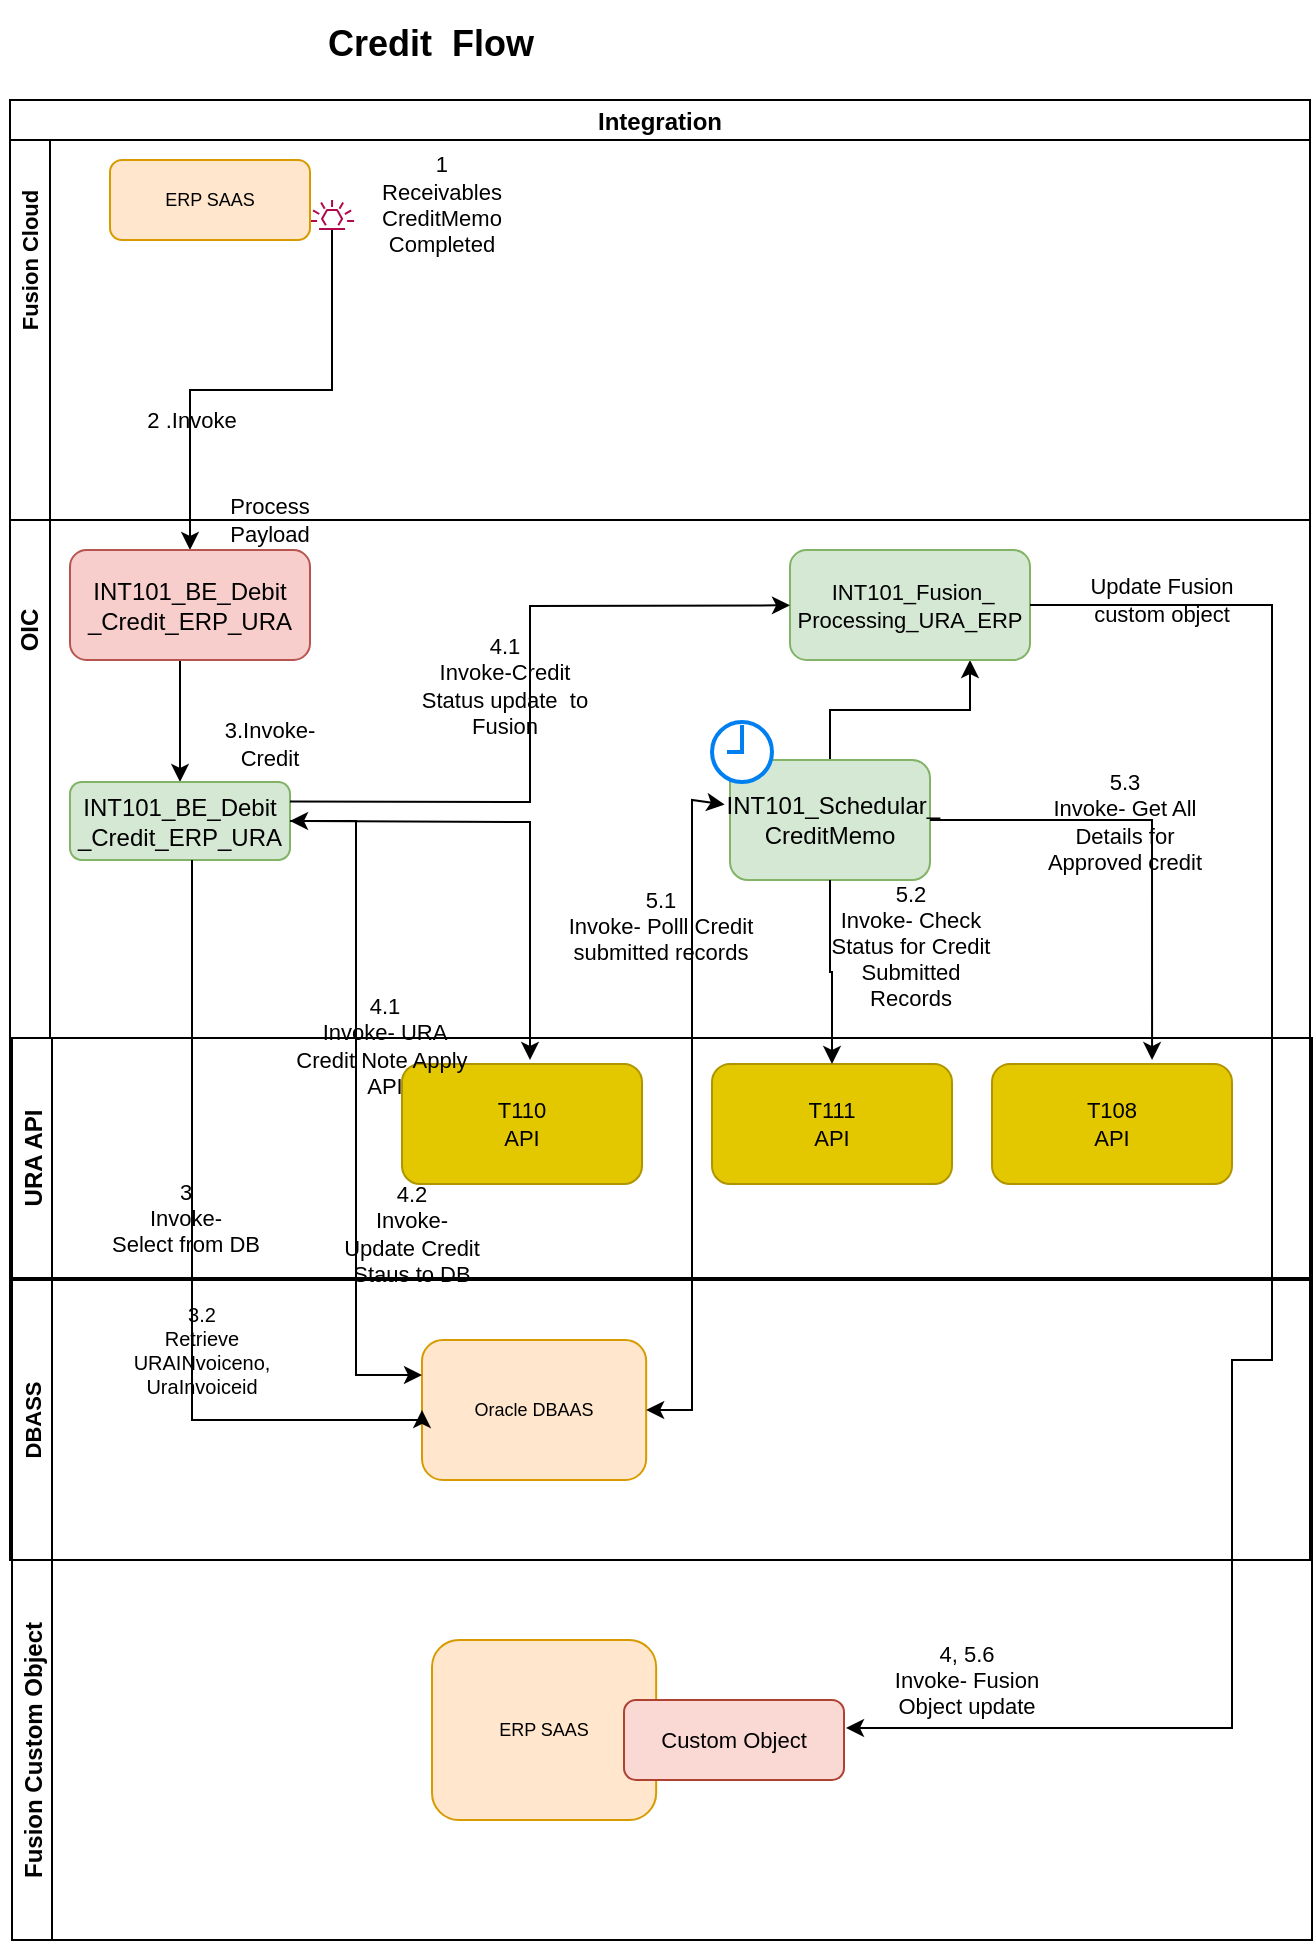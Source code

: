 <mxfile version="16.2.7" type="github">
  <diagram id="QBchSwfQgvvRqoAkoElo" name="Page-1">
    <mxGraphModel dx="914" dy="434" grid="1" gridSize="10" guides="1" tooltips="1" connect="1" arrows="1" fold="1" page="1" pageScale="1" pageWidth="850" pageHeight="1100" math="0" shadow="0">
      <root>
        <mxCell id="0" />
        <mxCell id="1" parent="0" />
        <mxCell id="_aDls08xKMx5EJanJG5F-8" value="Integration " style="swimlane;childLayout=stackLayout;resizeParent=1;resizeParentMax=0;horizontal=1;startSize=20;horizontalStack=0;" parent="1" vertex="1">
          <mxGeometry x="179" y="700" width="650" height="730" as="geometry" />
        </mxCell>
        <mxCell id="_aDls08xKMx5EJanJG5F-9" value="" style="swimlane;startSize=20;horizontal=0;" parent="_aDls08xKMx5EJanJG5F-8" vertex="1">
          <mxGeometry y="20" width="650" height="190" as="geometry" />
        </mxCell>
        <mxCell id="_aDls08xKMx5EJanJG5F-10" value="&lt;font style=&quot;font-size: 11px&quot;&gt;Fusion Cloud&lt;/font&gt;" style="text;html=1;strokeColor=none;fillColor=none;align=center;verticalAlign=middle;whiteSpace=wrap;rounded=0;rotation=-90;fontStyle=1" parent="_aDls08xKMx5EJanJG5F-9" vertex="1">
          <mxGeometry x="-35" y="45" width="90" height="30" as="geometry" />
        </mxCell>
        <mxCell id="_aDls08xKMx5EJanJG5F-11" value="" style="sketch=0;outlineConnect=0;fontColor=#232F3E;gradientColor=none;fillColor=#B0084D;strokeColor=none;dashed=0;verticalLabelPosition=bottom;verticalAlign=top;align=center;html=1;fontSize=12;fontStyle=0;aspect=fixed;pointerEvents=1;shape=mxgraph.aws4.eventbridge_default_event_bus_resource;" parent="_aDls08xKMx5EJanJG5F-9" vertex="1">
          <mxGeometry x="150" y="30" width="22.08" height="15" as="geometry" />
        </mxCell>
        <mxCell id="_aDls08xKMx5EJanJG5F-13" value="ERP SAAS" style="rounded=1;whiteSpace=wrap;html=1;fontSize=9;fillColor=#ffe6cc;strokeColor=#d79b00;" parent="_aDls08xKMx5EJanJG5F-9" vertex="1">
          <mxGeometry x="50" y="10" width="100" height="40" as="geometry" />
        </mxCell>
        <mxCell id="_aDls08xKMx5EJanJG5F-41" value="&lt;div style=&quot;font-size: 11px&quot;&gt;&lt;span&gt;&lt;font style=&quot;font-size: 11px&quot;&gt;&lt;span&gt;	&lt;/span&gt;&lt;span&gt;	&lt;/span&gt;&lt;span&gt;	&lt;/span&gt;1&lt;/font&gt;&lt;/span&gt;&lt;/div&gt;&lt;div style=&quot;font-size: 11px&quot;&gt;&lt;span&gt;&lt;font style=&quot;font-size: 11px&quot;&gt;&lt;span lang=&quot;EN-GB&quot;&gt;&lt;span&gt;	&lt;/span&gt;&lt;span&gt;	&lt;/span&gt;&lt;span&gt;	&lt;/span&gt;&lt;span&gt;	&lt;/span&gt;&lt;span&gt;	&lt;/span&gt;Receivables&lt;/span&gt;&lt;/font&gt;&lt;/span&gt;&lt;/div&gt;&lt;div style=&quot;font-size: 11px&quot;&gt;&lt;span&gt;&lt;font style=&quot;font-size: 11px&quot;&gt;&lt;span lang=&quot;EN-GB&quot;&gt;CreditMemo&lt;/span&gt;&lt;/font&gt;&lt;/span&gt;&lt;/div&gt;&lt;div style=&quot;font-size: 11px&quot;&gt;&lt;span&gt;&lt;font style=&quot;font-size: 11px&quot;&gt;&lt;span lang=&quot;EN-GB&quot;&gt;&lt;span&gt;	&lt;/span&gt;&lt;span&gt;	&lt;/span&gt;Completed&lt;/span&gt;&lt;/font&gt;&lt;/span&gt;&lt;/div&gt;&lt;div style=&quot;font-size: 11px&quot;&gt;&lt;span&gt;&lt;font style=&quot;font-size: 11px&quot;&gt;&lt;br&gt;&lt;/font&gt;&lt;/span&gt;&lt;/div&gt;&lt;div style=&quot;font-size: 11px&quot;&gt;&lt;span&gt;&lt;font style=&quot;font-size: 11px&quot;&gt;&lt;br&gt;&lt;br&gt;&lt;/font&gt;&lt;/span&gt;&lt;/div&gt;" style="text;html=1;strokeColor=none;fillColor=none;align=center;verticalAlign=middle;whiteSpace=wrap;rounded=0;fontSize=9;fontStyle=0" parent="_aDls08xKMx5EJanJG5F-9" vertex="1">
          <mxGeometry x="140" y="30" width="152" height="44" as="geometry" />
        </mxCell>
        <mxCell id="_aDls08xKMx5EJanJG5F-28" style="edgeStyle=orthogonalEdgeStyle;rounded=0;orthogonalLoop=1;jettySize=auto;html=1;fontSize=11;" parent="_aDls08xKMx5EJanJG5F-8" source="_aDls08xKMx5EJanJG5F-11" target="_aDls08xKMx5EJanJG5F-20" edge="1">
          <mxGeometry relative="1" as="geometry" />
        </mxCell>
        <mxCell id="_aDls08xKMx5EJanJG5F-16" value="" style="swimlane;startSize=20;horizontal=0;" parent="_aDls08xKMx5EJanJG5F-8" vertex="1">
          <mxGeometry y="210" width="650" height="520" as="geometry" />
        </mxCell>
        <mxCell id="_aDls08xKMx5EJanJG5F-17" value="&lt;b&gt;OIC&lt;/b&gt;" style="text;html=1;strokeColor=none;fillColor=none;align=center;verticalAlign=middle;whiteSpace=wrap;rounded=0;rotation=-90;" parent="_aDls08xKMx5EJanJG5F-16" vertex="1">
          <mxGeometry x="-20" y="50" width="60" height="10" as="geometry" />
        </mxCell>
        <mxCell id="_aDls08xKMx5EJanJG5F-45" value="" style="edgeStyle=orthogonalEdgeStyle;rounded=0;orthogonalLoop=1;jettySize=auto;html=1;fontSize=11;" parent="_aDls08xKMx5EJanJG5F-16" source="_aDls08xKMx5EJanJG5F-20" target="_aDls08xKMx5EJanJG5F-44" edge="1">
          <mxGeometry relative="1" as="geometry">
            <Array as="points">
              <mxPoint x="85" y="90" />
              <mxPoint x="85" y="90" />
            </Array>
          </mxGeometry>
        </mxCell>
        <mxCell id="_aDls08xKMx5EJanJG5F-20" value="&lt;div&gt;INT101_BE_Debit&lt;/div&gt;&lt;div&gt;_Credit_ERP_URA&lt;/div&gt;" style="rounded=1;whiteSpace=wrap;html=1;fillColor=#f8cecc;strokeColor=#b85450;fontStyle=0" parent="_aDls08xKMx5EJanJG5F-16" vertex="1">
          <mxGeometry x="30" y="15" width="120" height="55" as="geometry" />
        </mxCell>
        <mxCell id="B8IcdggADXOZ8Fm9hswP-22" style="edgeStyle=orthogonalEdgeStyle;rounded=0;orthogonalLoop=1;jettySize=auto;html=1;entryX=0.75;entryY=1;entryDx=0;entryDy=0;" edge="1" parent="_aDls08xKMx5EJanJG5F-16" source="_aDls08xKMx5EJanJG5F-21" target="_aDls08xKMx5EJanJG5F-22">
          <mxGeometry relative="1" as="geometry" />
        </mxCell>
        <mxCell id="_aDls08xKMx5EJanJG5F-21" value="&lt;div&gt;&amp;nbsp;INT101_Schedular_&lt;/div&gt;&lt;div&gt;CreditMemo&lt;/div&gt;" style="rounded=1;whiteSpace=wrap;html=1;fillColor=#d5e8d4;strokeColor=#82b366;fontStyle=0" parent="_aDls08xKMx5EJanJG5F-16" vertex="1">
          <mxGeometry x="360" y="120" width="100" height="60" as="geometry" />
        </mxCell>
        <mxCell id="_aDls08xKMx5EJanJG5F-22" value="&lt;div style=&quot;font-size: 11px&quot;&gt;&amp;nbsp;&lt;font style=&quot;font-size: 11px&quot;&gt;INT101_Fusion_&lt;/font&gt;&lt;/div&gt;&lt;div style=&quot;font-size: 11px&quot;&gt;&lt;font style=&quot;font-size: 11px&quot;&gt;Processing_URA_ERP&lt;/font&gt;&lt;/div&gt;" style="rounded=1;whiteSpace=wrap;html=1;fillColor=#d5e8d4;strokeColor=#82b366;" parent="_aDls08xKMx5EJanJG5F-16" vertex="1">
          <mxGeometry x="390" y="15" width="120" height="55" as="geometry" />
        </mxCell>
        <mxCell id="_aDls08xKMx5EJanJG5F-23" value="Process Payload" style="text;html=1;strokeColor=none;fillColor=none;align=center;verticalAlign=middle;whiteSpace=wrap;rounded=0;fontSize=11;" parent="_aDls08xKMx5EJanJG5F-16" vertex="1">
          <mxGeometry x="100" y="-15" width="60" height="30" as="geometry" />
        </mxCell>
        <mxCell id="_aDls08xKMx5EJanJG5F-44" value="INT101_BE_Debit _Credit_ERP_URA" style="rounded=1;whiteSpace=wrap;html=1;fillColor=#d5e8d4;strokeColor=#82b366;" parent="_aDls08xKMx5EJanJG5F-16" vertex="1">
          <mxGeometry x="30" y="131" width="110" height="39" as="geometry" />
        </mxCell>
        <mxCell id="_aDls08xKMx5EJanJG5F-49" value="3.Invoke-Credit " style="text;html=1;strokeColor=none;fillColor=none;align=center;verticalAlign=middle;whiteSpace=wrap;rounded=0;fontSize=11;" parent="_aDls08xKMx5EJanJG5F-16" vertex="1">
          <mxGeometry x="100" y="97" width="60" height="30" as="geometry" />
        </mxCell>
        <mxCell id="B8IcdggADXOZ8Fm9hswP-4" value="" style="endArrow=classic;startArrow=classic;html=1;rounded=0;exitX=1;exitY=0.5;exitDx=0;exitDy=0;" edge="1" parent="_aDls08xKMx5EJanJG5F-16" source="_aDls08xKMx5EJanJG5F-44">
          <mxGeometry width="50" height="50" relative="1" as="geometry">
            <mxPoint x="140" y="200" as="sourcePoint" />
            <mxPoint x="260" y="270" as="targetPoint" />
            <Array as="points">
              <mxPoint x="260" y="151" />
            </Array>
          </mxGeometry>
        </mxCell>
        <mxCell id="B8IcdggADXOZ8Fm9hswP-9" value="&lt;div&gt;4.1&lt;/div&gt;&lt;div&gt;Invoke-Credit Status update&amp;nbsp; to Fusion &lt;br&gt;&lt;/div&gt;" style="text;html=1;strokeColor=none;fillColor=none;align=center;verticalAlign=middle;whiteSpace=wrap;rounded=0;fontSize=11;" vertex="1" parent="_aDls08xKMx5EJanJG5F-16">
          <mxGeometry x="200" y="60" width="95" height="45" as="geometry" />
        </mxCell>
        <mxCell id="B8IcdggADXOZ8Fm9hswP-12" value="" style="endArrow=classic;html=1;rounded=0;exitX=1;exitY=0.25;exitDx=0;exitDy=0;" edge="1" parent="_aDls08xKMx5EJanJG5F-16" source="_aDls08xKMx5EJanJG5F-44" target="_aDls08xKMx5EJanJG5F-22">
          <mxGeometry width="50" height="50" relative="1" as="geometry">
            <mxPoint x="150" y="160" as="sourcePoint" />
            <mxPoint x="200" y="110" as="targetPoint" />
            <Array as="points">
              <mxPoint x="260" y="141" />
              <mxPoint x="260" y="43" />
            </Array>
          </mxGeometry>
        </mxCell>
        <mxCell id="B8IcdggADXOZ8Fm9hswP-13" value="" style="html=1;verticalLabelPosition=bottom;align=center;labelBackgroundColor=#ffffff;verticalAlign=top;strokeWidth=2;strokeColor=#0080F0;shadow=0;dashed=0;shape=mxgraph.ios7.icons.clock;" vertex="1" parent="_aDls08xKMx5EJanJG5F-16">
          <mxGeometry x="351" y="101" width="30" height="30" as="geometry" />
        </mxCell>
        <mxCell id="B8IcdggADXOZ8Fm9hswP-23" value="&lt;div&gt;5.1&lt;/div&gt;&lt;div&gt;Invoke- Polll Credit submitted records&lt;br&gt;&lt;/div&gt;" style="text;html=1;strokeColor=none;fillColor=none;align=center;verticalAlign=middle;whiteSpace=wrap;rounded=0;fontSize=11;" vertex="1" parent="_aDls08xKMx5EJanJG5F-16">
          <mxGeometry x="277.5" y="180" width="95" height="45" as="geometry" />
        </mxCell>
        <mxCell id="B8IcdggADXOZ8Fm9hswP-24" value="&lt;div&gt;5.2&lt;/div&gt;&lt;div&gt;Invoke- Check Status for Credit Submitted Records&lt;br&gt;&lt;/div&gt;" style="text;html=1;strokeColor=none;fillColor=none;align=center;verticalAlign=middle;whiteSpace=wrap;rounded=0;fontSize=11;" vertex="1" parent="_aDls08xKMx5EJanJG5F-16">
          <mxGeometry x="402.5" y="190" width="95" height="45" as="geometry" />
        </mxCell>
        <mxCell id="B8IcdggADXOZ8Fm9hswP-25" value="&lt;div&gt;5.3&lt;/div&gt;&lt;div&gt;Invoke- Get All Details for Approved credit &lt;br&gt;&lt;/div&gt;" style="text;html=1;strokeColor=none;fillColor=none;align=center;verticalAlign=middle;whiteSpace=wrap;rounded=0;fontSize=11;" vertex="1" parent="_aDls08xKMx5EJanJG5F-16">
          <mxGeometry x="510" y="128" width="95" height="45" as="geometry" />
        </mxCell>
        <mxCell id="_aDls08xKMx5EJanJG5F-15" value="Update Fusion custom object" style="text;html=1;strokeColor=none;fillColor=none;align=center;verticalAlign=middle;whiteSpace=wrap;rounded=0;fontSize=11;" parent="_aDls08xKMx5EJanJG5F-16" vertex="1">
          <mxGeometry x="531" y="20" width="90" height="40" as="geometry" />
        </mxCell>
        <mxCell id="_aDls08xKMx5EJanJG5F-29" value="&lt;h1&gt;Credit&amp;nbsp; Flow &lt;br&gt;&lt;/h1&gt;&amp;nbsp;" style="text;html=1;strokeColor=none;fillColor=none;spacing=5;spacingTop=-20;whiteSpace=wrap;overflow=hidden;rounded=0;fontSize=9;" parent="1" vertex="1">
          <mxGeometry x="332.5" y="660" width="245" height="40" as="geometry" />
        </mxCell>
        <mxCell id="_aDls08xKMx5EJanJG5F-30" value="2 .Invoke" style="text;html=1;strokeColor=none;fillColor=none;align=center;verticalAlign=middle;whiteSpace=wrap;rounded=0;fontSize=11;" parent="1" vertex="1">
          <mxGeometry x="240" y="850" width="60" height="20" as="geometry" />
        </mxCell>
        <mxCell id="_aDls08xKMx5EJanJG5F-31" value="Fusion Custom Object" style="swimlane;startSize=20;horizontal=0;fontSize=12;fontStyle=1" parent="1" vertex="1">
          <mxGeometry x="180" y="1430" width="650" height="190" as="geometry" />
        </mxCell>
        <mxCell id="_aDls08xKMx5EJanJG5F-32" value="ERP SAAS" style="rounded=1;whiteSpace=wrap;html=1;fontSize=9;fillColor=#ffe6cc;strokeColor=#d79b00;" parent="_aDls08xKMx5EJanJG5F-31" vertex="1">
          <mxGeometry x="210" y="40" width="112.08" height="90" as="geometry" />
        </mxCell>
        <mxCell id="_aDls08xKMx5EJanJG5F-33" value="Custom Object" style="rounded=1;whiteSpace=wrap;html=1;fontSize=11;fillColor=#fad9d5;strokeColor=#ae4132;" parent="_aDls08xKMx5EJanJG5F-31" vertex="1">
          <mxGeometry x="306" y="70" width="110" height="40" as="geometry" />
        </mxCell>
        <mxCell id="_aDls08xKMx5EJanJG5F-35" value="DBASS" style="swimlane;startSize=20;horizontal=0;fontSize=11;" parent="_aDls08xKMx5EJanJG5F-31" vertex="1">
          <mxGeometry y="-140" width="650" height="140" as="geometry" />
        </mxCell>
        <mxCell id="_aDls08xKMx5EJanJG5F-36" value="Oracle DBAAS" style="rounded=1;whiteSpace=wrap;html=1;fontSize=9;fillColor=#ffe6cc;strokeColor=#d79b00;" parent="_aDls08xKMx5EJanJG5F-35" vertex="1">
          <mxGeometry x="205" y="30" width="112.08" height="70" as="geometry" />
        </mxCell>
        <mxCell id="_aDls08xKMx5EJanJG5F-53" value="&lt;div style=&quot;font-size: 10px&quot;&gt;3.2&lt;/div&gt;&lt;div style=&quot;font-size: 10px&quot;&gt;Retrieve URAINvoiceno,&lt;/div&gt;&lt;div style=&quot;font-size: 10px&quot;&gt;UraInvoiceid&lt;br style=&quot;font-size: 10px&quot;&gt;&lt;/div&gt;" style="text;html=1;strokeColor=none;fillColor=none;align=center;verticalAlign=middle;whiteSpace=wrap;rounded=0;fontSize=10;" parent="_aDls08xKMx5EJanJG5F-35" vertex="1">
          <mxGeometry x="40" y="10" width="110" height="50" as="geometry" />
        </mxCell>
        <mxCell id="_aDls08xKMx5EJanJG5F-34" style="edgeStyle=orthogonalEdgeStyle;rounded=0;orthogonalLoop=1;jettySize=auto;html=1;entryX=1;entryY=0;entryDx=0;entryDy=0;fontSize=11;exitX=1;exitY=0.5;exitDx=0;exitDy=0;" parent="_aDls08xKMx5EJanJG5F-35" source="_aDls08xKMx5EJanJG5F-22" edge="1">
          <mxGeometry relative="1" as="geometry">
            <Array as="points">
              <mxPoint x="630" y="-337" />
              <mxPoint x="630" y="40" />
              <mxPoint x="610" y="40" />
              <mxPoint x="610" y="224" />
            </Array>
            <mxPoint x="477.037" y="-300" as="sourcePoint" />
            <mxPoint x="417.0" y="224" as="targetPoint" />
          </mxGeometry>
        </mxCell>
        <mxCell id="B8IcdggADXOZ8Fm9hswP-6" value="&lt;div&gt;4.2&lt;br&gt;&lt;/div&gt;&lt;div&gt;Invoke- &lt;br&gt;&lt;/div&gt;&lt;div&gt;Update Credit Staus to DB&lt;br&gt;&lt;/div&gt;" style="text;html=1;strokeColor=none;fillColor=none;align=center;verticalAlign=middle;whiteSpace=wrap;rounded=0;fontSize=11;" vertex="1" parent="_aDls08xKMx5EJanJG5F-35">
          <mxGeometry x="157" y="-52" width="86" height="58" as="geometry" />
        </mxCell>
        <mxCell id="_aDls08xKMx5EJanJG5F-38" value="4, 5.6&lt;br&gt;&lt;div&gt;Invoke- Fusion Object update&lt;br&gt;&lt;/div&gt;" style="text;html=1;strokeColor=none;fillColor=none;align=center;verticalAlign=middle;whiteSpace=wrap;rounded=0;fontSize=11;" parent="_aDls08xKMx5EJanJG5F-31" vertex="1">
          <mxGeometry x="430" y="40" width="95" height="40" as="geometry" />
        </mxCell>
        <mxCell id="_aDls08xKMx5EJanJG5F-25" value="URA API" style="swimlane;startSize=20;horizontal=0;" parent="1" vertex="1">
          <mxGeometry x="180" y="1169" width="650" height="120" as="geometry" />
        </mxCell>
        <mxCell id="_aDls08xKMx5EJanJG5F-26" value="&lt;div&gt;T110 &lt;br&gt;&lt;/div&gt;&lt;div&gt;API &lt;/div&gt;" style="rounded=1;whiteSpace=wrap;html=1;fontSize=11;fillColor=#e3c800;fontColor=#000000;strokeColor=#B09500;" parent="_aDls08xKMx5EJanJG5F-25" vertex="1">
          <mxGeometry x="195" y="13" width="120" height="60" as="geometry" />
        </mxCell>
        <mxCell id="_aDls08xKMx5EJanJG5F-27" value="&lt;div&gt;4.1&lt;/div&gt;&lt;div&gt;Invoke- URA Credit Note Apply&amp;nbsp; API&lt;/div&gt;" style="text;html=1;strokeColor=none;fillColor=none;align=center;verticalAlign=middle;whiteSpace=wrap;rounded=0;fontSize=11;" parent="_aDls08xKMx5EJanJG5F-25" vertex="1">
          <mxGeometry x="139" y="-19" width="95" height="45" as="geometry" />
        </mxCell>
        <mxCell id="_aDls08xKMx5EJanJG5F-55" value="&lt;div&gt;3&lt;br&gt;&lt;/div&gt;&lt;div&gt;Invoke- &lt;br&gt;&lt;/div&gt;&lt;div&gt;Select from DB&lt;br&gt;&lt;/div&gt;" style="text;html=1;strokeColor=none;fillColor=none;align=center;verticalAlign=middle;whiteSpace=wrap;rounded=0;fontSize=11;" parent="_aDls08xKMx5EJanJG5F-25" vertex="1">
          <mxGeometry x="44" y="70" width="86" height="40" as="geometry" />
        </mxCell>
        <mxCell id="B8IcdggADXOZ8Fm9hswP-16" value="&lt;div&gt;T111&lt;/div&gt;&lt;div&gt;API &lt;/div&gt;" style="rounded=1;whiteSpace=wrap;html=1;fontSize=11;fillColor=#e3c800;fontColor=#000000;strokeColor=#B09500;" vertex="1" parent="_aDls08xKMx5EJanJG5F-25">
          <mxGeometry x="350" y="13" width="120" height="60" as="geometry" />
        </mxCell>
        <mxCell id="B8IcdggADXOZ8Fm9hswP-20" value="&lt;div&gt;T108&lt;/div&gt;&lt;div&gt;API &lt;/div&gt;" style="rounded=1;whiteSpace=wrap;html=1;fontSize=11;fillColor=#e3c800;fontColor=#000000;strokeColor=#B09500;" vertex="1" parent="_aDls08xKMx5EJanJG5F-25">
          <mxGeometry x="490" y="13" width="120" height="60" as="geometry" />
        </mxCell>
        <mxCell id="_aDls08xKMx5EJanJG5F-48" style="edgeStyle=orthogonalEdgeStyle;rounded=0;orthogonalLoop=1;jettySize=auto;html=1;fontSize=11;entryX=0;entryY=0.5;entryDx=0;entryDy=0;" parent="1" source="_aDls08xKMx5EJanJG5F-44" target="_aDls08xKMx5EJanJG5F-36" edge="1">
          <mxGeometry relative="1" as="geometry">
            <mxPoint x="368" y="1359" as="targetPoint" />
            <Array as="points">
              <mxPoint x="270" y="1360" />
              <mxPoint x="385" y="1360" />
            </Array>
          </mxGeometry>
        </mxCell>
        <mxCell id="B8IcdggADXOZ8Fm9hswP-5" style="edgeStyle=orthogonalEdgeStyle;rounded=0;orthogonalLoop=1;jettySize=auto;html=1;entryX=0;entryY=0.25;entryDx=0;entryDy=0;" edge="1" parent="1" source="_aDls08xKMx5EJanJG5F-44" target="_aDls08xKMx5EJanJG5F-36">
          <mxGeometry relative="1" as="geometry" />
        </mxCell>
        <mxCell id="B8IcdggADXOZ8Fm9hswP-15" value="" style="endArrow=classic;startArrow=classic;html=1;rounded=0;exitX=1;exitY=0.5;exitDx=0;exitDy=0;entryX=-0.027;entryY=0.371;entryDx=0;entryDy=0;entryPerimeter=0;" edge="1" parent="1" source="_aDls08xKMx5EJanJG5F-36" target="_aDls08xKMx5EJanJG5F-21">
          <mxGeometry width="50" height="50" relative="1" as="geometry">
            <mxPoint x="620" y="1240" as="sourcePoint" />
            <mxPoint x="555" y="1100" as="targetPoint" />
            <Array as="points">
              <mxPoint x="520" y="1355" />
              <mxPoint x="520" y="1150" />
              <mxPoint x="520" y="1100" />
              <mxPoint x="520" y="1050" />
            </Array>
          </mxGeometry>
        </mxCell>
        <mxCell id="B8IcdggADXOZ8Fm9hswP-19" value="" style="edgeStyle=orthogonalEdgeStyle;rounded=0;orthogonalLoop=1;jettySize=auto;html=1;" edge="1" parent="1" source="_aDls08xKMx5EJanJG5F-21" target="B8IcdggADXOZ8Fm9hswP-16">
          <mxGeometry relative="1" as="geometry" />
        </mxCell>
        <mxCell id="B8IcdggADXOZ8Fm9hswP-21" style="edgeStyle=orthogonalEdgeStyle;rounded=0;orthogonalLoop=1;jettySize=auto;html=1;entryX=0.667;entryY=-0.033;entryDx=0;entryDy=0;entryPerimeter=0;" edge="1" parent="1" source="_aDls08xKMx5EJanJG5F-21" target="B8IcdggADXOZ8Fm9hswP-20">
          <mxGeometry relative="1" as="geometry" />
        </mxCell>
      </root>
    </mxGraphModel>
  </diagram>
</mxfile>
